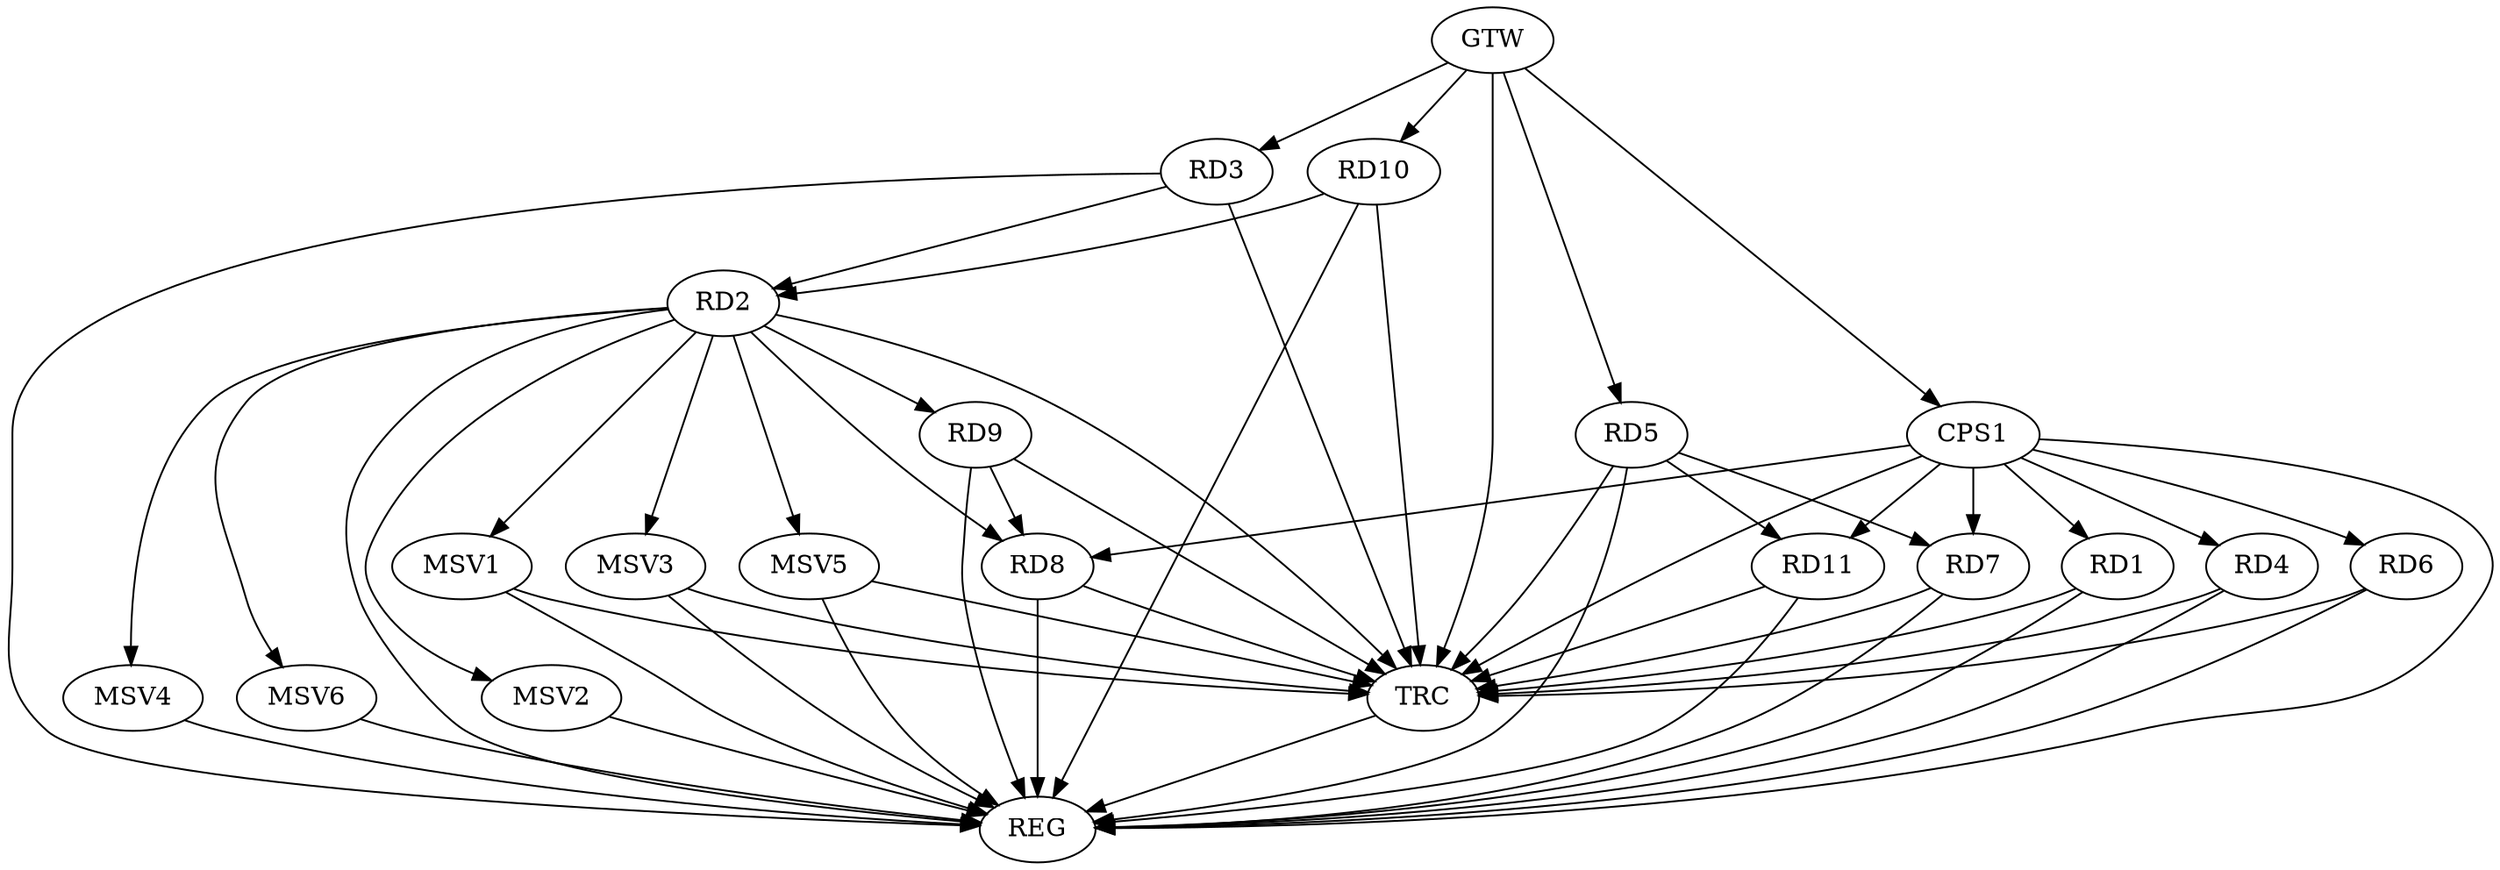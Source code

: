 strict digraph G {
  RD1 [ label="RD1" ];
  RD2 [ label="RD2" ];
  RD3 [ label="RD3" ];
  RD4 [ label="RD4" ];
  RD5 [ label="RD5" ];
  RD6 [ label="RD6" ];
  RD7 [ label="RD7" ];
  RD8 [ label="RD8" ];
  RD9 [ label="RD9" ];
  RD10 [ label="RD10" ];
  RD11 [ label="RD11" ];
  CPS1 [ label="CPS1" ];
  GTW [ label="GTW" ];
  REG [ label="REG" ];
  TRC [ label="TRC" ];
  MSV1 [ label="MSV1" ];
  MSV2 [ label="MSV2" ];
  MSV3 [ label="MSV3" ];
  MSV4 [ label="MSV4" ];
  MSV5 [ label="MSV5" ];
  MSV6 [ label="MSV6" ];
  RD3 -> RD2;
  RD2 -> RD8;
  RD2 -> RD9;
  RD10 -> RD2;
  RD5 -> RD7;
  RD5 -> RD11;
  RD9 -> RD8;
  CPS1 -> RD1;
  CPS1 -> RD4;
  CPS1 -> RD6;
  CPS1 -> RD7;
  CPS1 -> RD8;
  CPS1 -> RD11;
  GTW -> RD3;
  GTW -> RD5;
  GTW -> RD10;
  GTW -> CPS1;
  RD1 -> REG;
  RD2 -> REG;
  RD3 -> REG;
  RD4 -> REG;
  RD5 -> REG;
  RD6 -> REG;
  RD7 -> REG;
  RD8 -> REG;
  RD9 -> REG;
  RD10 -> REG;
  RD11 -> REG;
  CPS1 -> REG;
  RD1 -> TRC;
  RD2 -> TRC;
  RD3 -> TRC;
  RD4 -> TRC;
  RD5 -> TRC;
  RD6 -> TRC;
  RD7 -> TRC;
  RD8 -> TRC;
  RD9 -> TRC;
  RD10 -> TRC;
  RD11 -> TRC;
  CPS1 -> TRC;
  GTW -> TRC;
  TRC -> REG;
  RD2 -> MSV1;
  MSV1 -> REG;
  MSV1 -> TRC;
  RD2 -> MSV2;
  MSV2 -> REG;
  RD2 -> MSV3;
  MSV3 -> REG;
  MSV3 -> TRC;
  RD2 -> MSV4;
  MSV4 -> REG;
  RD2 -> MSV5;
  MSV5 -> REG;
  MSV5 -> TRC;
  RD2 -> MSV6;
  MSV6 -> REG;
}
